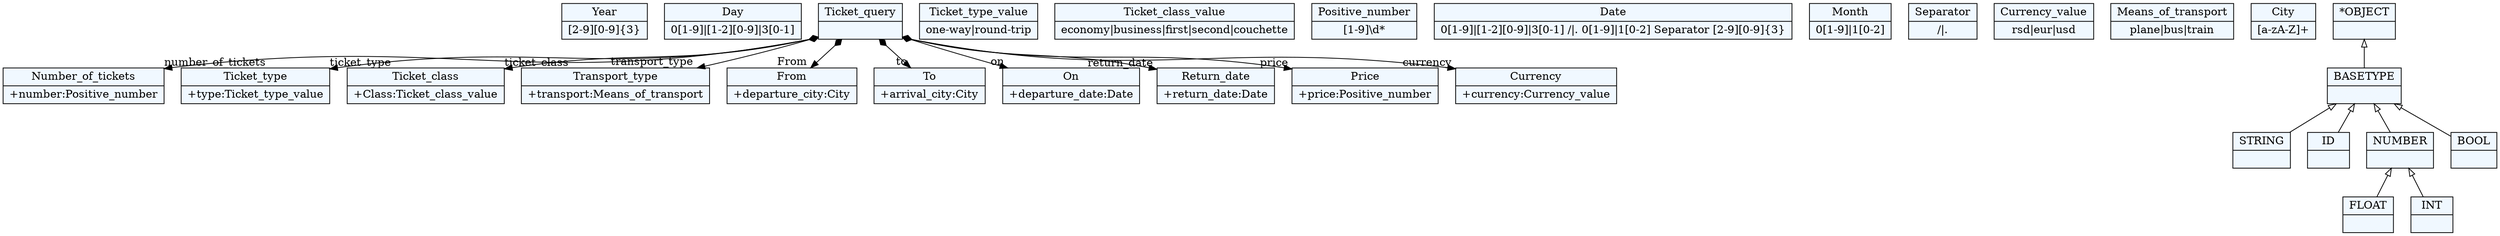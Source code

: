 
    digraph xtext {
    fontname = "Bitstream Vera Sans"
    fontsize = 8
    node[
        shape=record,
        style=filled,
        fillcolor=aliceblue
    ]
    nodesep = 0.3
    edge[dir=black,arrowtail=empty]


2143247681576[ label="{Year|[2-9][0-9]\{3\}}"]

2143247658920[ label="{Day|0[1-9]\|[1-2][0-9]\|3[0-1]}"]

2143247642872 -> 2143247633432[arrowtail=diamond, dir=both, headlabel="number_of_tickets "]
2143247642872 -> 2143247639096[arrowtail=diamond, dir=both, headlabel="ticket_type "]
2143247642872 -> 2143247637208[arrowtail=diamond, dir=both, headlabel="ticket_class "]
2143247642872 -> 2143247646648[arrowtail=diamond, dir=both, headlabel="transport_type "]
2143247642872 -> 2143247657976[arrowtail=diamond, dir=both, headlabel="From "]
2143247642872 -> 2143247657032[arrowtail=diamond, dir=both, headlabel="to "]
2143247642872 -> 2143247645704[arrowtail=diamond, dir=both, headlabel="on "]
2143247642872 -> 2143247631544[arrowtail=diamond, dir=both, headlabel="return_date "]
2143247642872 -> 2143247649480[arrowtail=diamond, dir=both, headlabel="price "]
2143247642872 -> 2143247674024[arrowtail=diamond, dir=both, headlabel="currency "]
2143247642872[ label="{Ticket_query|}"]

2143247637208[ label="{Ticket_class|+Class:Ticket_class_value\l}"]

2143247667416[ label="{Ticket_type_value|one-way\|round-trip}"]

2143247679688[ label="{Ticket_class_value|economy\|business\|first\|second\|couchette}"]

2143247657976[ label="{From|+departure_city:City\l}"]

2143247674024[ label="{Currency|+currency:Currency_value\l}"]

2143247657032[ label="{To|+arrival_city:City\l}"]

2143247672136[ label="{Positive_number|[1-9]\\d*}"]

2143247646648[ label="{Transport_type|+transport:Means_of_transport\l}"]

2143247648536[ label="{Date|0[1-9]\|[1-2][0-9]\|3[0-1] /\|. 0[1-9]\|1[0-2] Separator [2-9][0-9]\{3\}}"]

2143247662696[ label="{Month|0[1-9]\|1[0-2]}"]

2143247645704[ label="{On|+departure_date:Date\l}"]

2143247674968[ label="{Separator|/\|.}"]

2143247649480[ label="{Price|+price:Positive_number\l}"]

2143247633432[ label="{Number_of_tickets|+number:Positive_number\l}"]

2143247675912[ label="{Currency_value|rsd\|eur\|usd}"]

2143247654200[ label="{Means_of_transport|plane\|bus\|train}"]

2143247664584[ label="{City|[a-zA-Z]+}"]

2143247631544[ label="{Return_date|+return_date:Date\l}"]

2143247639096[ label="{Ticket_type|+type:Ticket_type_value\l}"]

2143276114792[ label="{STRING|}"]

2143276122344[ label="{ID|}"]

2143247635320[ label="{*OBJECT|}"]
2143247635320 -> 2143276132728 [dir=back]

2143276129896[ label="{NUMBER|}"]
2143276129896 -> 2143276127064 [dir=back]
2143276129896 -> 2143276121400 [dir=back]

2143276117624[ label="{BOOL|}"]

2143276127064[ label="{FLOAT|}"]

2143276132728[ label="{BASETYPE|}"]
2143276132728 -> 2143276129896 [dir=back]
2143276132728 -> 2143276117624 [dir=back]
2143276132728 -> 2143276122344 [dir=back]
2143276132728 -> 2143276114792 [dir=back]

2143276121400[ label="{INT|}"]


}
